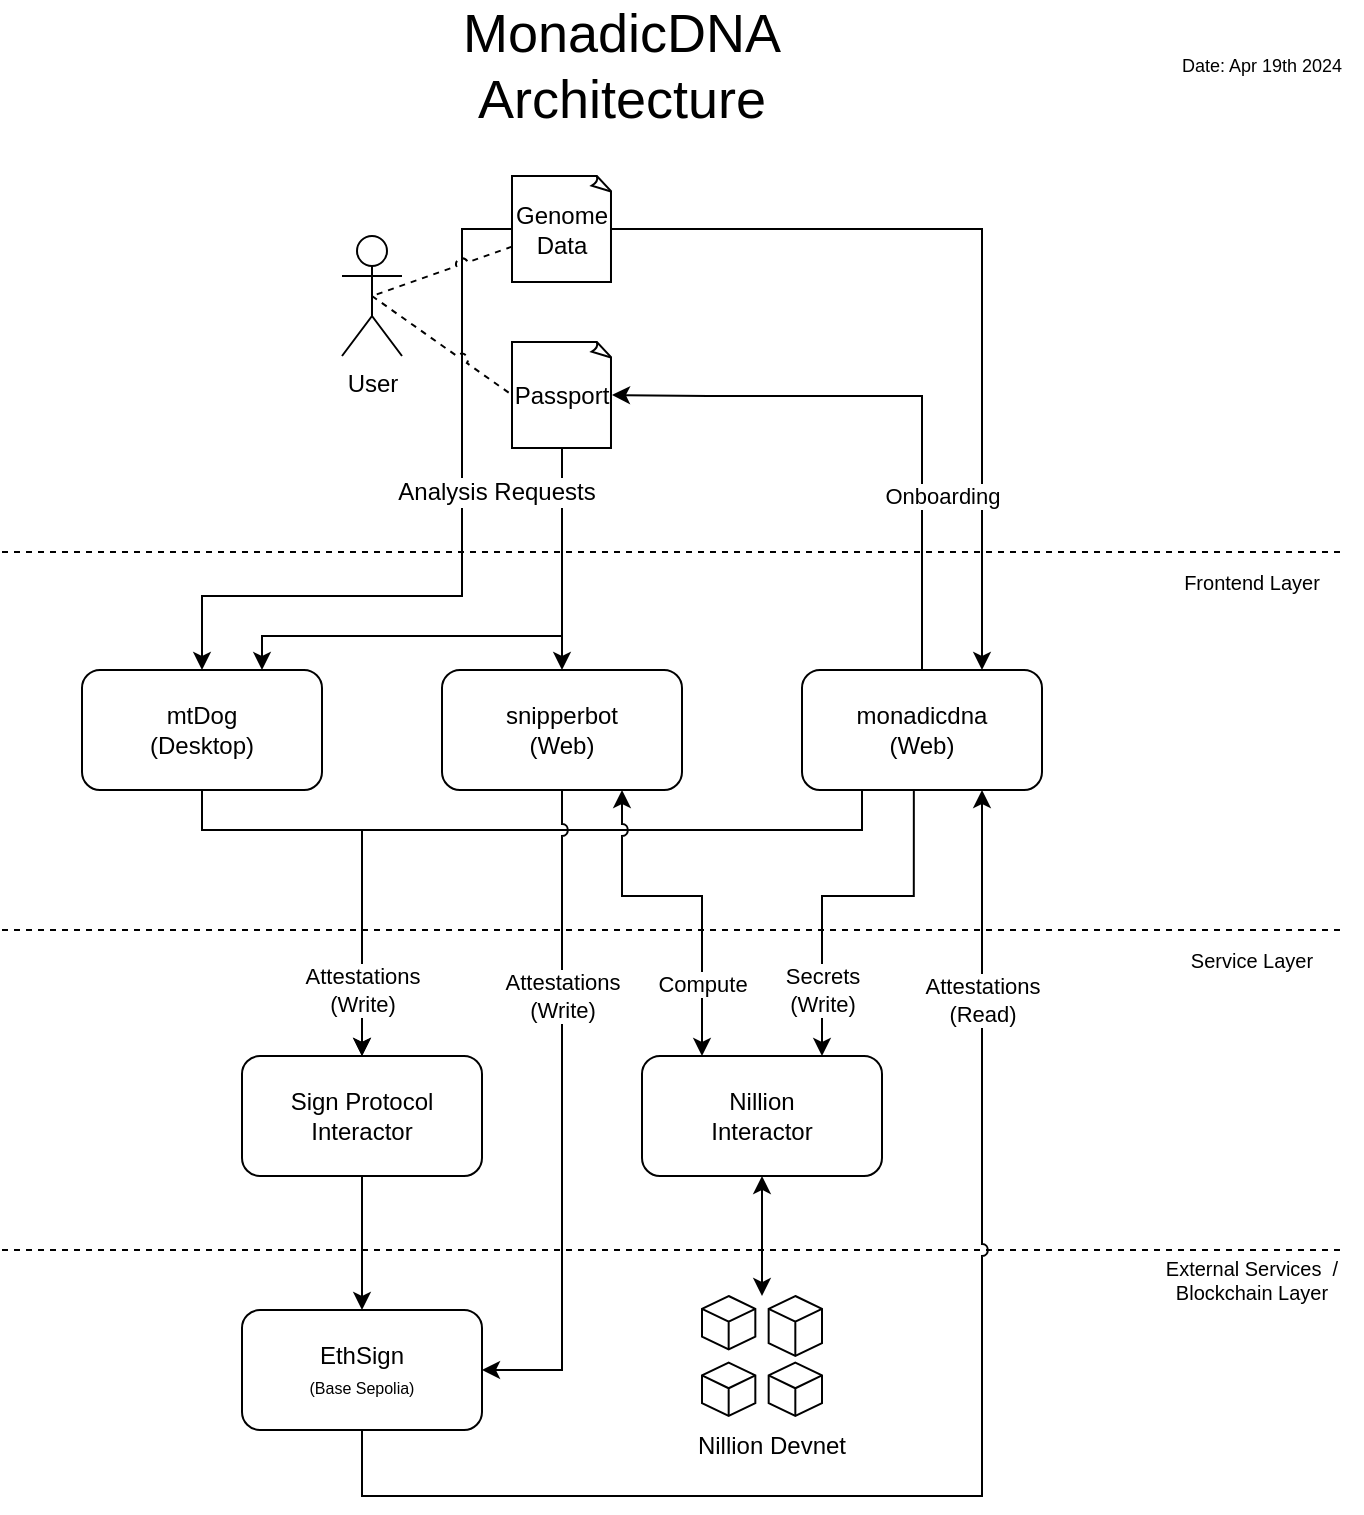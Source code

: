 <mxfile version="19.0.3" type="device"><diagram id="TH6hJ1NMpxKrAHFOpeb-" name="Page-1"><mxGraphModel dx="1497" dy="839" grid="1" gridSize="10" guides="1" tooltips="1" connect="1" arrows="1" fold="1" page="1" pageScale="1" pageWidth="850" pageHeight="1100" math="0" shadow="0"><root><mxCell id="0"/><mxCell id="1" parent="0"/><mxCell id="3pzBW3WNmVw_8nCq3KhX-99" style="edgeStyle=orthogonalEdgeStyle;rounded=0;jumpStyle=arc;orthogonalLoop=1;jettySize=auto;html=1;exitX=0.5;exitY=1;exitDx=0;exitDy=0;entryX=0.5;entryY=0;entryDx=0;entryDy=0;labelBackgroundColor=default;fontSize=11;startArrow=none;startFill=0;" edge="1" parent="1" source="3pzBW3WNmVw_8nCq3KhX-1" target="3pzBW3WNmVw_8nCq3KhX-98"><mxGeometry relative="1" as="geometry"/></mxCell><mxCell id="3pzBW3WNmVw_8nCq3KhX-1" value="Sign Protocol&lt;br&gt;Interactor" style="rounded=1;whiteSpace=wrap;html=1;" vertex="1" parent="1"><mxGeometry x="160" y="660" width="120" height="60" as="geometry"/></mxCell><mxCell id="3pzBW3WNmVw_8nCq3KhX-34" style="edgeStyle=orthogonalEdgeStyle;rounded=0;orthogonalLoop=1;jettySize=auto;html=1;exitX=0.5;exitY=1;exitDx=0;exitDy=0;startArrow=classic;startFill=1;" edge="1" parent="1" source="3pzBW3WNmVw_8nCq3KhX-3"><mxGeometry relative="1" as="geometry"><mxPoint x="420" y="780" as="targetPoint"/></mxGeometry></mxCell><mxCell id="3pzBW3WNmVw_8nCq3KhX-3" value="Nillion&lt;br&gt;Interactor" style="rounded=1;whiteSpace=wrap;html=1;" vertex="1" parent="1"><mxGeometry x="360" y="660" width="120" height="60" as="geometry"/></mxCell><mxCell id="3pzBW3WNmVw_8nCq3KhX-40" style="edgeStyle=orthogonalEdgeStyle;rounded=0;orthogonalLoop=1;jettySize=auto;html=1;exitX=0.25;exitY=1;exitDx=0;exitDy=0;startArrow=none;startFill=0;" edge="1" parent="1" source="3pzBW3WNmVw_8nCq3KhX-4" target="3pzBW3WNmVw_8nCq3KhX-1"><mxGeometry relative="1" as="geometry"><Array as="points"><mxPoint x="470" y="547"/><mxPoint x="220" y="547"/></Array></mxGeometry></mxCell><mxCell id="3pzBW3WNmVw_8nCq3KhX-44" style="edgeStyle=orthogonalEdgeStyle;rounded=0;orthogonalLoop=1;jettySize=auto;html=1;exitX=0.466;exitY=0.985;exitDx=0;exitDy=0;entryX=0.75;entryY=0;entryDx=0;entryDy=0;startArrow=none;startFill=0;exitPerimeter=0;" edge="1" parent="1" source="3pzBW3WNmVw_8nCq3KhX-4" target="3pzBW3WNmVw_8nCq3KhX-3"><mxGeometry relative="1" as="geometry"><Array as="points"><mxPoint x="496" y="580"/><mxPoint x="450" y="580"/></Array></mxGeometry></mxCell><mxCell id="3pzBW3WNmVw_8nCq3KhX-45" value="Secrets&lt;br&gt;(Write)" style="edgeLabel;html=1;align=center;verticalAlign=middle;resizable=0;points=[];" vertex="1" connectable="0" parent="3pzBW3WNmVw_8nCq3KhX-44"><mxGeometry x="0.125" y="1" relative="1" as="geometry"><mxPoint x="-1" y="46" as="offset"/></mxGeometry></mxCell><mxCell id="3pzBW3WNmVw_8nCq3KhX-74" style="edgeStyle=orthogonalEdgeStyle;rounded=0;orthogonalLoop=1;jettySize=auto;html=1;entryX=1;entryY=0.5;entryDx=0;entryDy=0;entryPerimeter=0;startArrow=none;startFill=0;" edge="1" parent="1" source="3pzBW3WNmVw_8nCq3KhX-4" target="3pzBW3WNmVw_8nCq3KhX-51"><mxGeometry relative="1" as="geometry"><Array as="points"><mxPoint x="500" y="330"/><mxPoint x="393" y="330"/></Array></mxGeometry></mxCell><mxCell id="3pzBW3WNmVw_8nCq3KhX-4" value="monadicdna&lt;br&gt;(Web)" style="rounded=1;whiteSpace=wrap;html=1;" vertex="1" parent="1"><mxGeometry x="440" y="467" width="120" height="60" as="geometry"/></mxCell><mxCell id="3pzBW3WNmVw_8nCq3KhX-82" value="Compute" style="edgeStyle=orthogonalEdgeStyle;rounded=0;jumpStyle=arc;orthogonalLoop=1;jettySize=auto;html=1;exitX=0.75;exitY=1;exitDx=0;exitDy=0;entryX=0.25;entryY=0;entryDx=0;entryDy=0;startArrow=classic;startFill=1;" edge="1" parent="1" source="3pzBW3WNmVw_8nCq3KhX-5" target="3pzBW3WNmVw_8nCq3KhX-3"><mxGeometry x="0.576" relative="1" as="geometry"><Array as="points"><mxPoint x="350" y="580"/><mxPoint x="390" y="580"/></Array><mxPoint as="offset"/></mxGeometry></mxCell><mxCell id="3pzBW3WNmVw_8nCq3KhX-102" value="&lt;span style=&quot;color: rgb(0, 0, 0); font-family: Helvetica; font-size: 11px; font-style: normal; font-variant-ligatures: normal; font-variant-caps: normal; font-weight: 400; letter-spacing: normal; orphans: 2; text-align: center; text-indent: 0px; text-transform: none; widows: 2; word-spacing: 0px; -webkit-text-stroke-width: 0px; background-color: rgb(255, 255, 255); text-decoration-thickness: initial; text-decoration-style: initial; text-decoration-color: initial; float: none; display: inline !important;&quot;&gt;Attestations&lt;/span&gt;&lt;br style=&quot;color: rgb(0, 0, 0); font-family: Helvetica; font-size: 11px; font-style: normal; font-variant-ligatures: normal; font-variant-caps: normal; font-weight: 400; letter-spacing: normal; orphans: 2; text-align: center; text-indent: 0px; text-transform: none; widows: 2; word-spacing: 0px; -webkit-text-stroke-width: 0px; text-decoration-thickness: initial; text-decoration-style: initial; text-decoration-color: initial;&quot;&gt;&lt;span style=&quot;color: rgb(0, 0, 0); font-family: Helvetica; font-size: 11px; font-style: normal; font-variant-ligatures: normal; font-variant-caps: normal; font-weight: 400; letter-spacing: normal; orphans: 2; text-align: center; text-indent: 0px; text-transform: none; widows: 2; word-spacing: 0px; -webkit-text-stroke-width: 0px; background-color: rgb(255, 255, 255); text-decoration-thickness: initial; text-decoration-style: initial; text-decoration-color: initial; float: none; display: inline !important;&quot;&gt;(Write)&lt;/span&gt;" style="edgeStyle=orthogonalEdgeStyle;rounded=0;jumpStyle=arc;orthogonalLoop=1;jettySize=auto;html=1;exitX=0.5;exitY=1;exitDx=0;exitDy=0;entryX=1;entryY=0.5;entryDx=0;entryDy=0;labelBackgroundColor=default;fontSize=11;startArrow=none;startFill=0;" edge="1" parent="1" source="3pzBW3WNmVw_8nCq3KhX-5" target="3pzBW3WNmVw_8nCq3KhX-98"><mxGeometry x="-0.376" relative="1" as="geometry"><mxPoint as="offset"/></mxGeometry></mxCell><mxCell id="3pzBW3WNmVw_8nCq3KhX-5" value="snipperbot&lt;br&gt;(Web)" style="rounded=1;whiteSpace=wrap;html=1;" vertex="1" parent="1"><mxGeometry x="260" y="467" width="120" height="60" as="geometry"/></mxCell><mxCell id="3pzBW3WNmVw_8nCq3KhX-41" value="Attestations&lt;br&gt;(Write)" style="edgeStyle=orthogonalEdgeStyle;rounded=0;orthogonalLoop=1;jettySize=auto;html=1;exitX=0.5;exitY=1;exitDx=0;exitDy=0;entryX=0.5;entryY=0;entryDx=0;entryDy=0;startArrow=none;startFill=0;" edge="1" parent="1" source="3pzBW3WNmVw_8nCq3KhX-6" target="3pzBW3WNmVw_8nCq3KhX-1"><mxGeometry x="0.69" relative="1" as="geometry"><Array as="points"><mxPoint x="140" y="547"/><mxPoint x="220" y="547"/></Array><mxPoint as="offset"/></mxGeometry></mxCell><mxCell id="3pzBW3WNmVw_8nCq3KhX-6" value="mtDog&lt;br&gt;(Desktop)" style="rounded=1;whiteSpace=wrap;html=1;" vertex="1" parent="1"><mxGeometry x="80" y="467" width="120" height="60" as="geometry"/></mxCell><mxCell id="3pzBW3WNmVw_8nCq3KhX-23" value="" style="group" vertex="1" connectable="0" parent="1"><mxGeometry x="390" y="780" width="90" height="100" as="geometry"/></mxCell><mxCell id="3pzBW3WNmVw_8nCq3KhX-15" value="" style="group" vertex="1" connectable="0" parent="3pzBW3WNmVw_8nCq3KhX-23"><mxGeometry width="60" height="60" as="geometry"/></mxCell><mxCell id="3pzBW3WNmVw_8nCq3KhX-16" value="" style="html=1;whiteSpace=wrap;shape=isoCube2;backgroundOutline=1;isoAngle=15;" vertex="1" parent="3pzBW3WNmVw_8nCq3KhX-15"><mxGeometry width="26.667" height="26.667" as="geometry"/></mxCell><mxCell id="3pzBW3WNmVw_8nCq3KhX-17" value="" style="html=1;whiteSpace=wrap;shape=isoCube2;backgroundOutline=1;isoAngle=15;" vertex="1" parent="3pzBW3WNmVw_8nCq3KhX-15"><mxGeometry x="33.33" width="26.67" height="30" as="geometry"/></mxCell><mxCell id="3pzBW3WNmVw_8nCq3KhX-18" value="" style="html=1;whiteSpace=wrap;shape=isoCube2;backgroundOutline=1;isoAngle=15;" vertex="1" parent="3pzBW3WNmVw_8nCq3KhX-15"><mxGeometry x="33.333" y="33.333" width="26.667" height="26.667" as="geometry"/></mxCell><mxCell id="3pzBW3WNmVw_8nCq3KhX-19" value="" style="html=1;whiteSpace=wrap;shape=isoCube2;backgroundOutline=1;isoAngle=15;" vertex="1" parent="3pzBW3WNmVw_8nCq3KhX-15"><mxGeometry y="33.333" width="26.667" height="26.667" as="geometry"/></mxCell><mxCell id="3pzBW3WNmVw_8nCq3KhX-21" value="Nillion Devnet" style="text;html=1;strokeColor=none;fillColor=none;align=center;verticalAlign=middle;whiteSpace=wrap;rounded=0;" vertex="1" parent="3pzBW3WNmVw_8nCq3KhX-23"><mxGeometry x="-10" y="60" width="90" height="30" as="geometry"/></mxCell><mxCell id="3pzBW3WNmVw_8nCq3KhX-49" value="User" style="shape=umlActor;verticalLabelPosition=bottom;verticalAlign=top;html=1;outlineConnect=0;" vertex="1" parent="1"><mxGeometry x="210" y="250" width="30" height="60" as="geometry"/></mxCell><mxCell id="3pzBW3WNmVw_8nCq3KhX-67" value="Onboarding" style="edgeStyle=orthogonalEdgeStyle;rounded=0;orthogonalLoop=1;jettySize=auto;html=1;exitX=1;exitY=0.5;exitDx=0;exitDy=0;exitPerimeter=0;entryX=0.75;entryY=0;entryDx=0;entryDy=0;startArrow=none;startFill=0;" edge="1" parent="1" source="3pzBW3WNmVw_8nCq3KhX-50" target="3pzBW3WNmVw_8nCq3KhX-4"><mxGeometry x="0.571" y="-20" relative="1" as="geometry"><mxPoint as="offset"/></mxGeometry></mxCell><mxCell id="3pzBW3WNmVw_8nCq3KhX-92" style="edgeStyle=orthogonalEdgeStyle;rounded=0;jumpStyle=arc;orthogonalLoop=1;jettySize=auto;html=1;labelBackgroundColor=default;fontSize=10;startArrow=none;startFill=0;entryX=0.5;entryY=0;entryDx=0;entryDy=0;" edge="1" parent="1" source="3pzBW3WNmVw_8nCq3KhX-50" target="3pzBW3WNmVw_8nCq3KhX-6"><mxGeometry relative="1" as="geometry"><mxPoint x="120" y="420" as="targetPoint"/><Array as="points"><mxPoint x="270" y="247"/><mxPoint x="270" y="430"/><mxPoint x="140" y="430"/></Array></mxGeometry></mxCell><mxCell id="3pzBW3WNmVw_8nCq3KhX-50" value="Genome&lt;br&gt;Data" style="whiteSpace=wrap;html=1;shape=mxgraph.basic.document" vertex="1" parent="1"><mxGeometry x="295" y="220" width="50" height="53" as="geometry"/></mxCell><mxCell id="3pzBW3WNmVw_8nCq3KhX-75" style="edgeStyle=orthogonalEdgeStyle;rounded=0;orthogonalLoop=1;jettySize=auto;html=1;exitX=0.5;exitY=1;exitDx=0;exitDy=0;exitPerimeter=0;entryX=0.5;entryY=0;entryDx=0;entryDy=0;startArrow=none;startFill=0;" edge="1" parent="1" source="3pzBW3WNmVw_8nCq3KhX-51" target="3pzBW3WNmVw_8nCq3KhX-5"><mxGeometry relative="1" as="geometry"/></mxCell><mxCell id="3pzBW3WNmVw_8nCq3KhX-76" style="edgeStyle=orthogonalEdgeStyle;rounded=0;orthogonalLoop=1;jettySize=auto;html=1;exitX=0.5;exitY=1;exitDx=0;exitDy=0;exitPerimeter=0;entryX=0.75;entryY=0;entryDx=0;entryDy=0;startArrow=none;startFill=0;" edge="1" parent="1" source="3pzBW3WNmVw_8nCq3KhX-51" target="3pzBW3WNmVw_8nCq3KhX-6"><mxGeometry relative="1" as="geometry"><Array as="points"><mxPoint x="320" y="450"/><mxPoint x="170" y="450"/></Array></mxGeometry></mxCell><mxCell id="3pzBW3WNmVw_8nCq3KhX-51" value="Passport" style="whiteSpace=wrap;html=1;shape=mxgraph.basic.document" vertex="1" parent="1"><mxGeometry x="295" y="303" width="50" height="53" as="geometry"/></mxCell><mxCell id="3pzBW3WNmVw_8nCq3KhX-69" value="Analysis&amp;nbsp;Requests" style="text;html=1;align=center;verticalAlign=middle;whiteSpace=wrap;rounded=0;labelBackgroundColor=default;spacingBottom=2;" vertex="1" parent="1"><mxGeometry x="235" y="364" width="105" height="30" as="geometry"/></mxCell><mxCell id="3pzBW3WNmVw_8nCq3KhX-83" value="Service Layer" style="text;html=1;strokeColor=none;fillColor=none;align=center;verticalAlign=middle;whiteSpace=wrap;rounded=0;labelBackgroundColor=none;fontSize=10;fontStyle=0" vertex="1" parent="1"><mxGeometry x="620" y="597" width="90" height="30" as="geometry"/></mxCell><mxCell id="3pzBW3WNmVw_8nCq3KhX-84" value="" style="endArrow=none;dashed=1;html=1;rounded=0;jumpStyle=none;" edge="1" parent="1"><mxGeometry width="50" height="50" relative="1" as="geometry"><mxPoint x="40" y="757" as="sourcePoint"/><mxPoint x="710" y="757" as="targetPoint"/></mxGeometry></mxCell><mxCell id="3pzBW3WNmVw_8nCq3KhX-85" value="External Services&amp;nbsp; / Blockchain Layer" style="text;html=1;strokeColor=none;fillColor=none;align=center;verticalAlign=middle;whiteSpace=wrap;rounded=0;labelBackgroundColor=none;fontSize=10;fontStyle=0" vertex="1" parent="1"><mxGeometry x="620" y="757" width="90" height="30" as="geometry"/></mxCell><mxCell id="3pzBW3WNmVw_8nCq3KhX-86" value="" style="endArrow=none;dashed=1;html=1;rounded=0;jumpStyle=none;" edge="1" parent="1"><mxGeometry width="50" height="50" relative="1" as="geometry"><mxPoint x="40" y="408" as="sourcePoint"/><mxPoint x="710" y="408" as="targetPoint"/></mxGeometry></mxCell><mxCell id="3pzBW3WNmVw_8nCq3KhX-87" value="Frontend Layer" style="text;html=1;strokeColor=none;fillColor=none;align=center;verticalAlign=middle;whiteSpace=wrap;rounded=0;labelBackgroundColor=none;fontSize=10;fontStyle=0" vertex="1" parent="1"><mxGeometry x="620" y="408" width="90" height="30" as="geometry"/></mxCell><mxCell id="3pzBW3WNmVw_8nCq3KhX-89" value="Attestations&lt;br style=&quot;font-size: 11px;&quot;&gt;(Read)" style="edgeStyle=orthogonalEdgeStyle;rounded=0;jumpStyle=arc;orthogonalLoop=1;jettySize=auto;html=1;entryX=0.75;entryY=1;entryDx=0;entryDy=0;fontSize=11;startArrow=none;startFill=0;labelBackgroundColor=default;exitX=0.5;exitY=1;exitDx=0;exitDy=0;" edge="1" parent="1" source="3pzBW3WNmVw_8nCq3KhX-98" target="3pzBW3WNmVw_8nCq3KhX-4"><mxGeometry x="0.7" relative="1" as="geometry"><mxPoint x="300" y="827" as="sourcePoint"/><Array as="points"><mxPoint x="220" y="880"/><mxPoint x="530" y="880"/></Array><mxPoint as="offset"/></mxGeometry></mxCell><mxCell id="3pzBW3WNmVw_8nCq3KhX-90" value="" style="endArrow=none;dashed=1;html=1;rounded=0;jumpStyle=none;" edge="1" parent="1"><mxGeometry width="50" height="50" relative="1" as="geometry"><mxPoint x="40" y="597" as="sourcePoint"/><mxPoint x="710" y="597" as="targetPoint"/></mxGeometry></mxCell><mxCell id="3pzBW3WNmVw_8nCq3KhX-93" value="MonadicDNA&lt;br&gt;Architecture" style="text;html=1;strokeColor=none;fillColor=none;align=center;verticalAlign=middle;whiteSpace=wrap;rounded=0;dashed=1;dashPattern=1 2;labelBackgroundColor=none;fontSize=27;" vertex="1" parent="1"><mxGeometry x="160" y="150" width="380" height="30" as="geometry"/></mxCell><mxCell id="3pzBW3WNmVw_8nCq3KhX-94" value="Date: Apr 19th 2024" style="text;html=1;strokeColor=none;fillColor=none;align=center;verticalAlign=middle;whiteSpace=wrap;rounded=0;dashed=1;dashPattern=1 2;labelBackgroundColor=none;fontSize=9;" vertex="1" parent="1"><mxGeometry x="620" y="150" width="100" height="30" as="geometry"/></mxCell><mxCell id="3pzBW3WNmVw_8nCq3KhX-98" value="EthSign&lt;br&gt;&lt;font style=&quot;font-size: 8px;&quot;&gt;(Base Sepolia)&lt;/font&gt;" style="rounded=1;whiteSpace=wrap;html=1;" vertex="1" parent="1"><mxGeometry x="160" y="787" width="120" height="60" as="geometry"/></mxCell><mxCell id="3pzBW3WNmVw_8nCq3KhX-103" value="" style="endArrow=none;dashed=1;html=1;rounded=0;labelBackgroundColor=default;fontSize=8;jumpStyle=arc;entryX=0.5;entryY=0.5;entryDx=0;entryDy=0;entryPerimeter=0;" edge="1" parent="1" source="3pzBW3WNmVw_8nCq3KhX-50" target="3pzBW3WNmVw_8nCq3KhX-49"><mxGeometry width="50" height="50" relative="1" as="geometry"><mxPoint x="490" y="640" as="sourcePoint"/><mxPoint x="540" y="590" as="targetPoint"/></mxGeometry></mxCell><mxCell id="3pzBW3WNmVw_8nCq3KhX-105" value="" style="endArrow=none;dashed=1;html=1;rounded=0;labelBackgroundColor=default;fontSize=8;jumpStyle=arc;exitX=0.5;exitY=0.5;exitDx=0;exitDy=0;exitPerimeter=0;entryX=0;entryY=0.5;entryDx=0;entryDy=0;entryPerimeter=0;" edge="1" parent="1" source="3pzBW3WNmVw_8nCq3KhX-49" target="3pzBW3WNmVw_8nCq3KhX-51"><mxGeometry width="50" height="50" relative="1" as="geometry"><mxPoint x="490" y="640" as="sourcePoint"/><mxPoint x="290" y="320" as="targetPoint"/></mxGeometry></mxCell></root></mxGraphModel></diagram></mxfile>